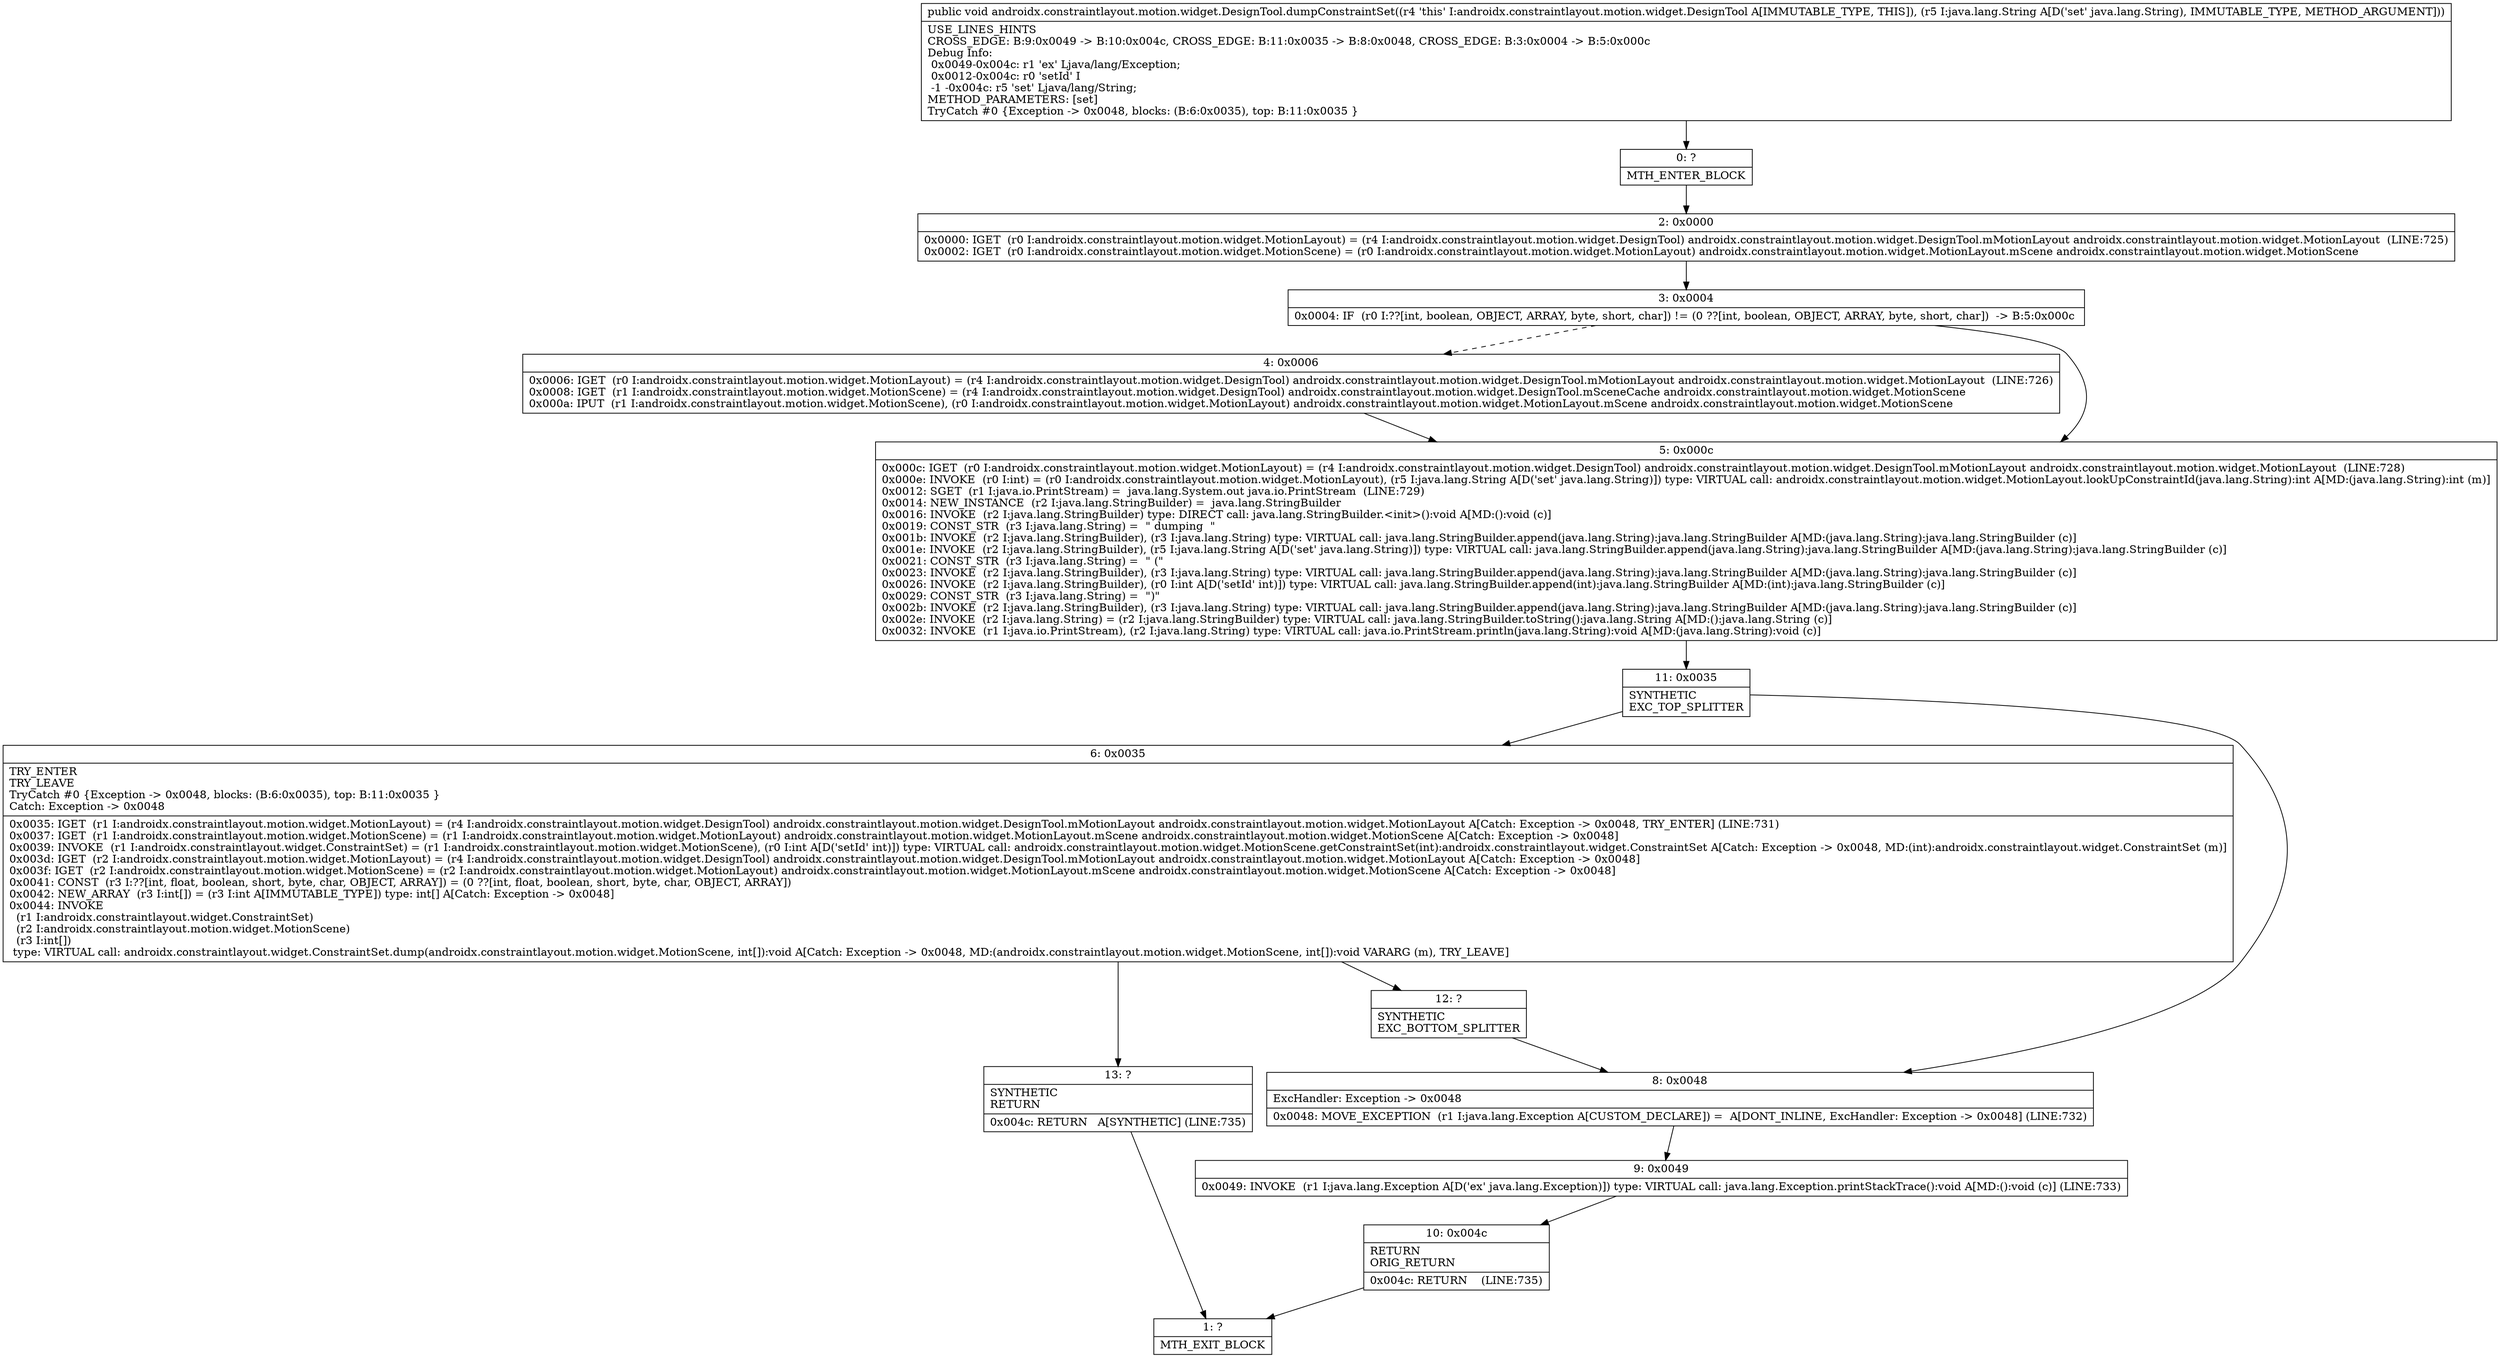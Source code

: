 digraph "CFG forandroidx.constraintlayout.motion.widget.DesignTool.dumpConstraintSet(Ljava\/lang\/String;)V" {
Node_0 [shape=record,label="{0\:\ ?|MTH_ENTER_BLOCK\l}"];
Node_2 [shape=record,label="{2\:\ 0x0000|0x0000: IGET  (r0 I:androidx.constraintlayout.motion.widget.MotionLayout) = (r4 I:androidx.constraintlayout.motion.widget.DesignTool) androidx.constraintlayout.motion.widget.DesignTool.mMotionLayout androidx.constraintlayout.motion.widget.MotionLayout  (LINE:725)\l0x0002: IGET  (r0 I:androidx.constraintlayout.motion.widget.MotionScene) = (r0 I:androidx.constraintlayout.motion.widget.MotionLayout) androidx.constraintlayout.motion.widget.MotionLayout.mScene androidx.constraintlayout.motion.widget.MotionScene \l}"];
Node_3 [shape=record,label="{3\:\ 0x0004|0x0004: IF  (r0 I:??[int, boolean, OBJECT, ARRAY, byte, short, char]) != (0 ??[int, boolean, OBJECT, ARRAY, byte, short, char])  \-\> B:5:0x000c \l}"];
Node_4 [shape=record,label="{4\:\ 0x0006|0x0006: IGET  (r0 I:androidx.constraintlayout.motion.widget.MotionLayout) = (r4 I:androidx.constraintlayout.motion.widget.DesignTool) androidx.constraintlayout.motion.widget.DesignTool.mMotionLayout androidx.constraintlayout.motion.widget.MotionLayout  (LINE:726)\l0x0008: IGET  (r1 I:androidx.constraintlayout.motion.widget.MotionScene) = (r4 I:androidx.constraintlayout.motion.widget.DesignTool) androidx.constraintlayout.motion.widget.DesignTool.mSceneCache androidx.constraintlayout.motion.widget.MotionScene \l0x000a: IPUT  (r1 I:androidx.constraintlayout.motion.widget.MotionScene), (r0 I:androidx.constraintlayout.motion.widget.MotionLayout) androidx.constraintlayout.motion.widget.MotionLayout.mScene androidx.constraintlayout.motion.widget.MotionScene \l}"];
Node_5 [shape=record,label="{5\:\ 0x000c|0x000c: IGET  (r0 I:androidx.constraintlayout.motion.widget.MotionLayout) = (r4 I:androidx.constraintlayout.motion.widget.DesignTool) androidx.constraintlayout.motion.widget.DesignTool.mMotionLayout androidx.constraintlayout.motion.widget.MotionLayout  (LINE:728)\l0x000e: INVOKE  (r0 I:int) = (r0 I:androidx.constraintlayout.motion.widget.MotionLayout), (r5 I:java.lang.String A[D('set' java.lang.String)]) type: VIRTUAL call: androidx.constraintlayout.motion.widget.MotionLayout.lookUpConstraintId(java.lang.String):int A[MD:(java.lang.String):int (m)]\l0x0012: SGET  (r1 I:java.io.PrintStream) =  java.lang.System.out java.io.PrintStream  (LINE:729)\l0x0014: NEW_INSTANCE  (r2 I:java.lang.StringBuilder) =  java.lang.StringBuilder \l0x0016: INVOKE  (r2 I:java.lang.StringBuilder) type: DIRECT call: java.lang.StringBuilder.\<init\>():void A[MD:():void (c)]\l0x0019: CONST_STR  (r3 I:java.lang.String) =  \" dumping  \" \l0x001b: INVOKE  (r2 I:java.lang.StringBuilder), (r3 I:java.lang.String) type: VIRTUAL call: java.lang.StringBuilder.append(java.lang.String):java.lang.StringBuilder A[MD:(java.lang.String):java.lang.StringBuilder (c)]\l0x001e: INVOKE  (r2 I:java.lang.StringBuilder), (r5 I:java.lang.String A[D('set' java.lang.String)]) type: VIRTUAL call: java.lang.StringBuilder.append(java.lang.String):java.lang.StringBuilder A[MD:(java.lang.String):java.lang.StringBuilder (c)]\l0x0021: CONST_STR  (r3 I:java.lang.String) =  \" (\" \l0x0023: INVOKE  (r2 I:java.lang.StringBuilder), (r3 I:java.lang.String) type: VIRTUAL call: java.lang.StringBuilder.append(java.lang.String):java.lang.StringBuilder A[MD:(java.lang.String):java.lang.StringBuilder (c)]\l0x0026: INVOKE  (r2 I:java.lang.StringBuilder), (r0 I:int A[D('setId' int)]) type: VIRTUAL call: java.lang.StringBuilder.append(int):java.lang.StringBuilder A[MD:(int):java.lang.StringBuilder (c)]\l0x0029: CONST_STR  (r3 I:java.lang.String) =  \")\" \l0x002b: INVOKE  (r2 I:java.lang.StringBuilder), (r3 I:java.lang.String) type: VIRTUAL call: java.lang.StringBuilder.append(java.lang.String):java.lang.StringBuilder A[MD:(java.lang.String):java.lang.StringBuilder (c)]\l0x002e: INVOKE  (r2 I:java.lang.String) = (r2 I:java.lang.StringBuilder) type: VIRTUAL call: java.lang.StringBuilder.toString():java.lang.String A[MD:():java.lang.String (c)]\l0x0032: INVOKE  (r1 I:java.io.PrintStream), (r2 I:java.lang.String) type: VIRTUAL call: java.io.PrintStream.println(java.lang.String):void A[MD:(java.lang.String):void (c)]\l}"];
Node_11 [shape=record,label="{11\:\ 0x0035|SYNTHETIC\lEXC_TOP_SPLITTER\l}"];
Node_6 [shape=record,label="{6\:\ 0x0035|TRY_ENTER\lTRY_LEAVE\lTryCatch #0 \{Exception \-\> 0x0048, blocks: (B:6:0x0035), top: B:11:0x0035 \}\lCatch: Exception \-\> 0x0048\l|0x0035: IGET  (r1 I:androidx.constraintlayout.motion.widget.MotionLayout) = (r4 I:androidx.constraintlayout.motion.widget.DesignTool) androidx.constraintlayout.motion.widget.DesignTool.mMotionLayout androidx.constraintlayout.motion.widget.MotionLayout A[Catch: Exception \-\> 0x0048, TRY_ENTER] (LINE:731)\l0x0037: IGET  (r1 I:androidx.constraintlayout.motion.widget.MotionScene) = (r1 I:androidx.constraintlayout.motion.widget.MotionLayout) androidx.constraintlayout.motion.widget.MotionLayout.mScene androidx.constraintlayout.motion.widget.MotionScene A[Catch: Exception \-\> 0x0048]\l0x0039: INVOKE  (r1 I:androidx.constraintlayout.widget.ConstraintSet) = (r1 I:androidx.constraintlayout.motion.widget.MotionScene), (r0 I:int A[D('setId' int)]) type: VIRTUAL call: androidx.constraintlayout.motion.widget.MotionScene.getConstraintSet(int):androidx.constraintlayout.widget.ConstraintSet A[Catch: Exception \-\> 0x0048, MD:(int):androidx.constraintlayout.widget.ConstraintSet (m)]\l0x003d: IGET  (r2 I:androidx.constraintlayout.motion.widget.MotionLayout) = (r4 I:androidx.constraintlayout.motion.widget.DesignTool) androidx.constraintlayout.motion.widget.DesignTool.mMotionLayout androidx.constraintlayout.motion.widget.MotionLayout A[Catch: Exception \-\> 0x0048]\l0x003f: IGET  (r2 I:androidx.constraintlayout.motion.widget.MotionScene) = (r2 I:androidx.constraintlayout.motion.widget.MotionLayout) androidx.constraintlayout.motion.widget.MotionLayout.mScene androidx.constraintlayout.motion.widget.MotionScene A[Catch: Exception \-\> 0x0048]\l0x0041: CONST  (r3 I:??[int, float, boolean, short, byte, char, OBJECT, ARRAY]) = (0 ??[int, float, boolean, short, byte, char, OBJECT, ARRAY]) \l0x0042: NEW_ARRAY  (r3 I:int[]) = (r3 I:int A[IMMUTABLE_TYPE]) type: int[] A[Catch: Exception \-\> 0x0048]\l0x0044: INVOKE  \l  (r1 I:androidx.constraintlayout.widget.ConstraintSet)\l  (r2 I:androidx.constraintlayout.motion.widget.MotionScene)\l  (r3 I:int[])\l type: VIRTUAL call: androidx.constraintlayout.widget.ConstraintSet.dump(androidx.constraintlayout.motion.widget.MotionScene, int[]):void A[Catch: Exception \-\> 0x0048, MD:(androidx.constraintlayout.motion.widget.MotionScene, int[]):void VARARG (m), TRY_LEAVE]\l}"];
Node_12 [shape=record,label="{12\:\ ?|SYNTHETIC\lEXC_BOTTOM_SPLITTER\l}"];
Node_13 [shape=record,label="{13\:\ ?|SYNTHETIC\lRETURN\l|0x004c: RETURN   A[SYNTHETIC] (LINE:735)\l}"];
Node_1 [shape=record,label="{1\:\ ?|MTH_EXIT_BLOCK\l}"];
Node_8 [shape=record,label="{8\:\ 0x0048|ExcHandler: Exception \-\> 0x0048\l|0x0048: MOVE_EXCEPTION  (r1 I:java.lang.Exception A[CUSTOM_DECLARE]) =  A[DONT_INLINE, ExcHandler: Exception \-\> 0x0048] (LINE:732)\l}"];
Node_9 [shape=record,label="{9\:\ 0x0049|0x0049: INVOKE  (r1 I:java.lang.Exception A[D('ex' java.lang.Exception)]) type: VIRTUAL call: java.lang.Exception.printStackTrace():void A[MD:():void (c)] (LINE:733)\l}"];
Node_10 [shape=record,label="{10\:\ 0x004c|RETURN\lORIG_RETURN\l|0x004c: RETURN    (LINE:735)\l}"];
MethodNode[shape=record,label="{public void androidx.constraintlayout.motion.widget.DesignTool.dumpConstraintSet((r4 'this' I:androidx.constraintlayout.motion.widget.DesignTool A[IMMUTABLE_TYPE, THIS]), (r5 I:java.lang.String A[D('set' java.lang.String), IMMUTABLE_TYPE, METHOD_ARGUMENT]))  | USE_LINES_HINTS\lCROSS_EDGE: B:9:0x0049 \-\> B:10:0x004c, CROSS_EDGE: B:11:0x0035 \-\> B:8:0x0048, CROSS_EDGE: B:3:0x0004 \-\> B:5:0x000c\lDebug Info:\l  0x0049\-0x004c: r1 'ex' Ljava\/lang\/Exception;\l  0x0012\-0x004c: r0 'setId' I\l  \-1 \-0x004c: r5 'set' Ljava\/lang\/String;\lMETHOD_PARAMETERS: [set]\lTryCatch #0 \{Exception \-\> 0x0048, blocks: (B:6:0x0035), top: B:11:0x0035 \}\l}"];
MethodNode -> Node_0;Node_0 -> Node_2;
Node_2 -> Node_3;
Node_3 -> Node_4[style=dashed];
Node_3 -> Node_5;
Node_4 -> Node_5;
Node_5 -> Node_11;
Node_11 -> Node_6;
Node_11 -> Node_8;
Node_6 -> Node_12;
Node_6 -> Node_13;
Node_12 -> Node_8;
Node_13 -> Node_1;
Node_8 -> Node_9;
Node_9 -> Node_10;
Node_10 -> Node_1;
}

